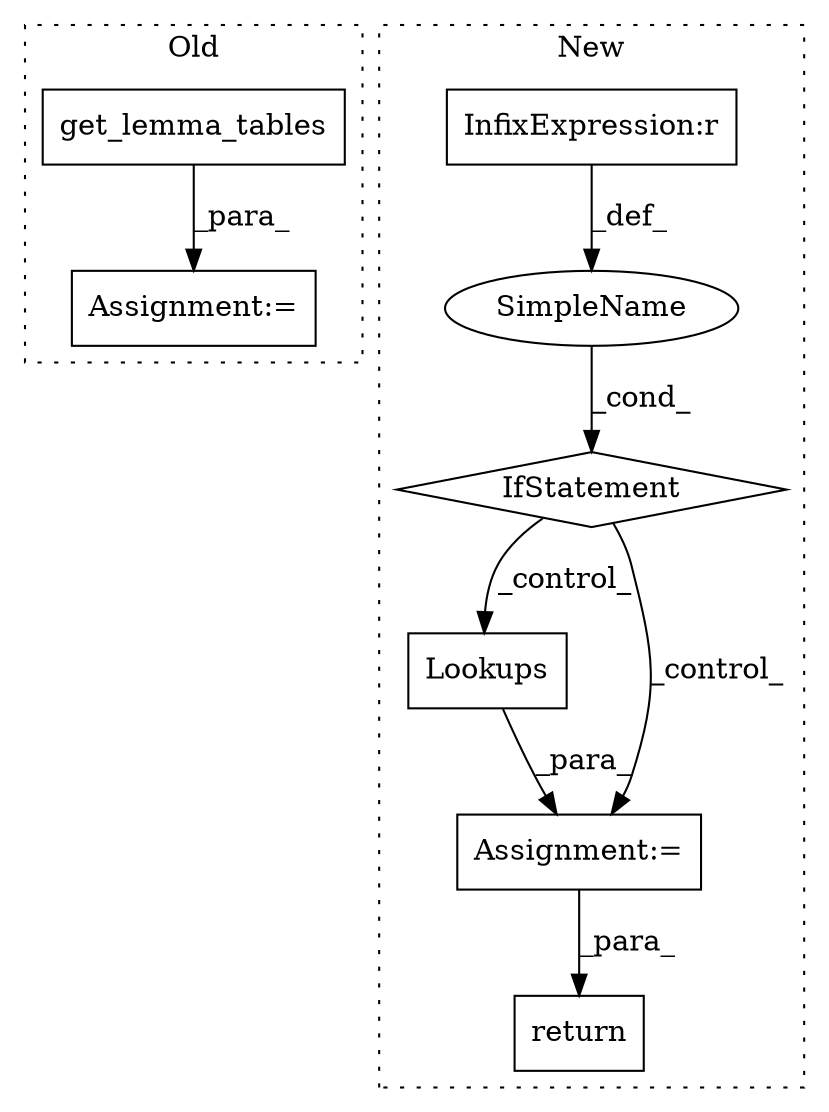 digraph G {
subgraph cluster0 {
1 [label="get_lemma_tables" a="32" s="1251,1275" l="17,1" shape="box"];
3 [label="Assignment:=" a="7" s="1249" l="2" shape="box"];
label = "Old";
style="dotted";
}
subgraph cluster1 {
2 [label="return" a="41" s="1148" l="7" shape="box"];
4 [label="Lookups" a="32" s="1127" l="9" shape="box"];
5 [label="InfixExpression:r" a="27" s="1101" l="4" shape="box"];
6 [label="SimpleName" a="42" s="" l="" shape="ellipse"];
7 [label="IfStatement" a="25" s="1090,1109" l="4,2" shape="diamond"];
8 [label="Assignment:=" a="7" s="1126" l="1" shape="box"];
label = "New";
style="dotted";
}
1 -> 3 [label="_para_"];
4 -> 8 [label="_para_"];
5 -> 6 [label="_def_"];
6 -> 7 [label="_cond_"];
7 -> 4 [label="_control_"];
7 -> 8 [label="_control_"];
8 -> 2 [label="_para_"];
}